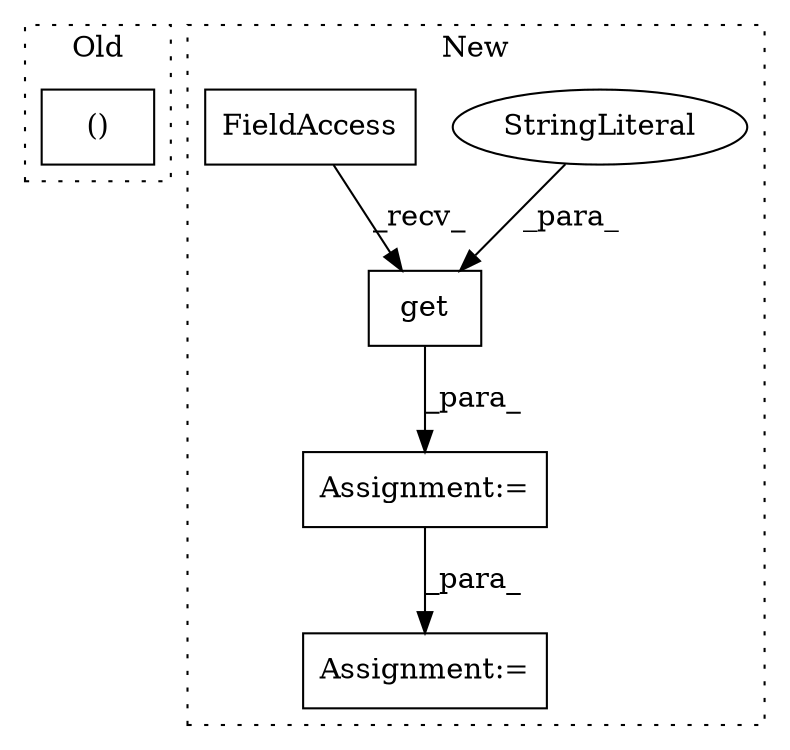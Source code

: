 digraph G {
subgraph cluster0 {
1 [label="()" a="106" s="931" l="42" shape="box"];
label = "Old";
style="dotted";
}
subgraph cluster1 {
2 [label="get" a="32" s="1002,1018" l="4,1" shape="box"];
3 [label="Assignment:=" a="7" s="979" l="1" shape="box"];
4 [label="StringLiteral" a="45" s="1015" l="3" shape="ellipse"];
5 [label="Assignment:=" a="7" s="1039" l="1" shape="box"];
6 [label="FieldAccess" a="22" s="980" l="21" shape="box"];
label = "New";
style="dotted";
}
2 -> 3 [label="_para_"];
3 -> 5 [label="_para_"];
4 -> 2 [label="_para_"];
6 -> 2 [label="_recv_"];
}